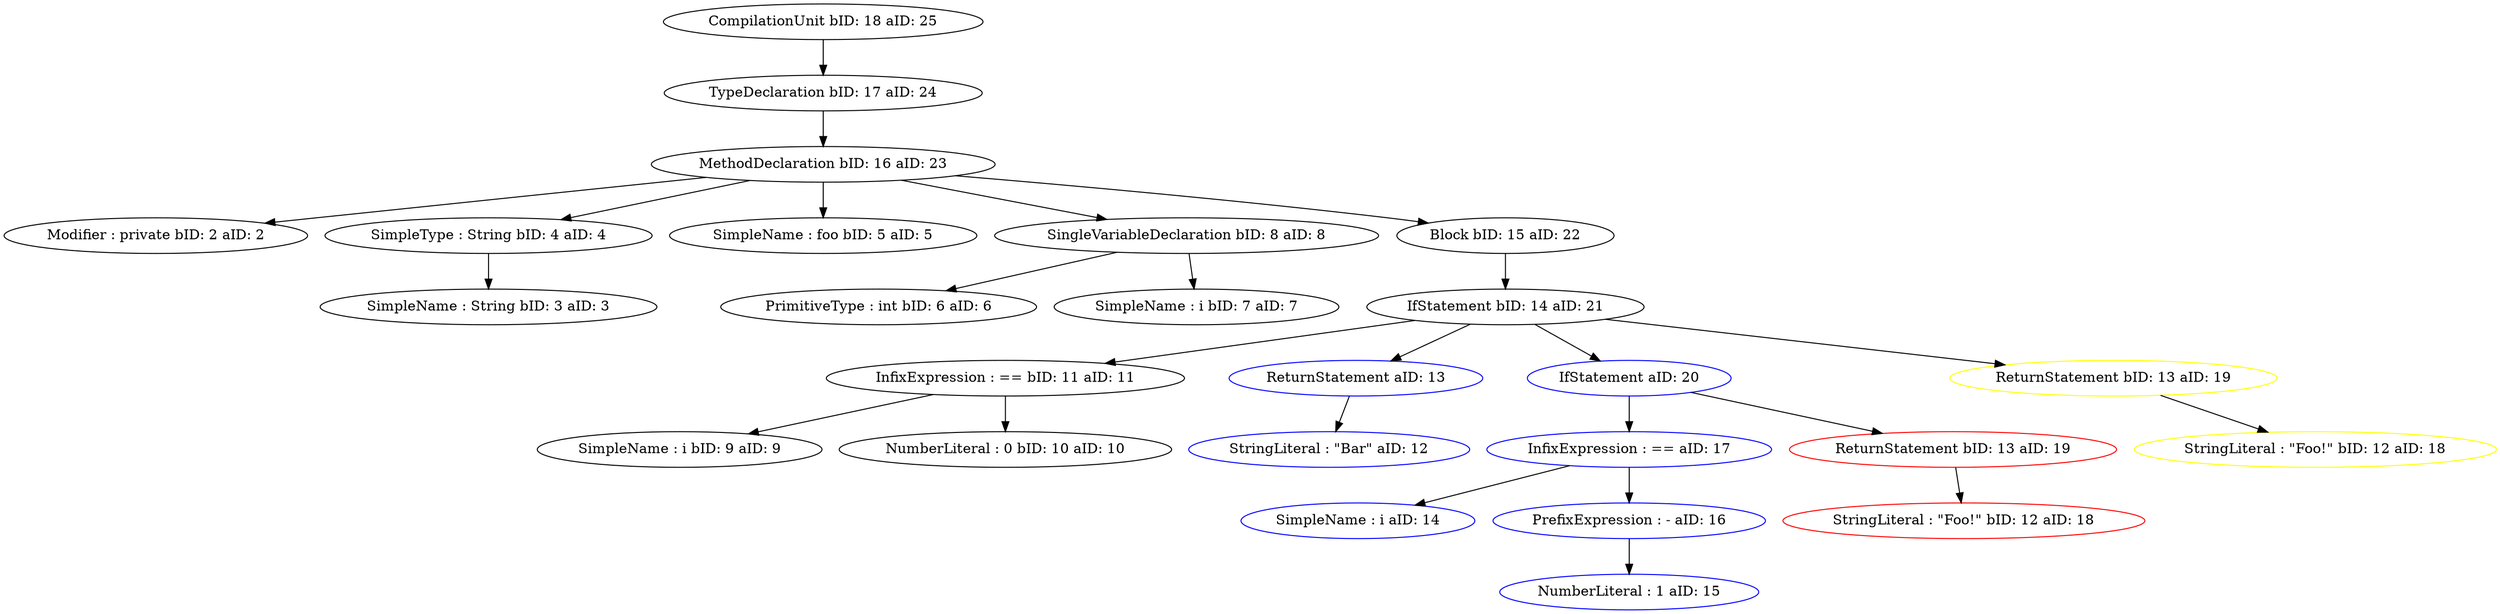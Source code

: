 // The Round Table
digraph {
	node [color=black]
	1 [label="CompilationUnit bID: 18 aID: 25"]
	node [color=black]
	2 [label="TypeDeclaration bID: 17 aID: 24"]
	1 -> 2
	node [color=black]
	3 [label="MethodDeclaration bID: 16 aID: 23"]
	2 -> 3
	node [color=black]
	4 [label="Modifier : private bID: 2 aID: 2"]
	3 -> 4
	node [color=black]
	5 [label="SimpleType : String bID: 4 aID: 4"]
	3 -> 5
	node [color=black]
	6 [label="SimpleName : String bID: 3 aID: 3"]
	5 -> 6
	node [color=black]
	7 [label="SimpleName : foo bID: 5 aID: 5"]
	3 -> 7
	node [color=black]
	8 [label="SingleVariableDeclaration bID: 8 aID: 8"]
	3 -> 8
	node [color=black]
	9 [label="PrimitiveType : int bID: 6 aID: 6"]
	8 -> 9
	node [color=black]
	10 [label="SimpleName : i bID: 7 aID: 7"]
	8 -> 10
	node [color=black]
	11 [label="Block bID: 15 aID: 22"]
	3 -> 11
	node [color=black]
	12 [label="IfStatement bID: 14 aID: 21"]
	11 -> 12
	node [color=black]
	13 [label="InfixExpression : == bID: 11 aID: 11"]
	12 -> 13
	node [color=black]
	14 [label="SimpleName : i bID: 9 aID: 9"]
	13 -> 14
	node [color=black]
	15 [label="NumberLiteral : 0 bID: 10 aID: 10"]
	13 -> 15
	node [color=blue]
	16 [label="ReturnStatement aID: 13"]
	12 -> 16
	node [color=blue]
	17 [label="StringLiteral : \"Bar\" aID: 12"]
	16 -> 17
	node [color=blue]
	18 [label="IfStatement aID: 20"]
	12 -> 18
	node [color=blue]
	19 [label="InfixExpression : == aID: 17"]
	18 -> 19
	node [color=blue]
	20 [label="SimpleName : i aID: 14"]
	19 -> 20
	node [color=blue]
	21 [label="PrefixExpression : - aID: 16"]
	19 -> 21
	node [color=blue]
	22 [label="NumberLiteral : 1 aID: 15"]
	21 -> 22
	node [color=red]
	23 [label="ReturnStatement bID: 13 aID: 19"]
	18 -> 23
	node [color=red]
	24 [label="StringLiteral : \"Foo!\" bID: 12 aID: 18"]
	23 -> 24
	node [color=yellow]
	25 [label="ReturnStatement bID: 13 aID: 19"]
	12 -> 25
	node [color=yellow]
	26 [label="StringLiteral : \"Foo!\" bID: 12 aID: 18"]
	25 -> 26
}
